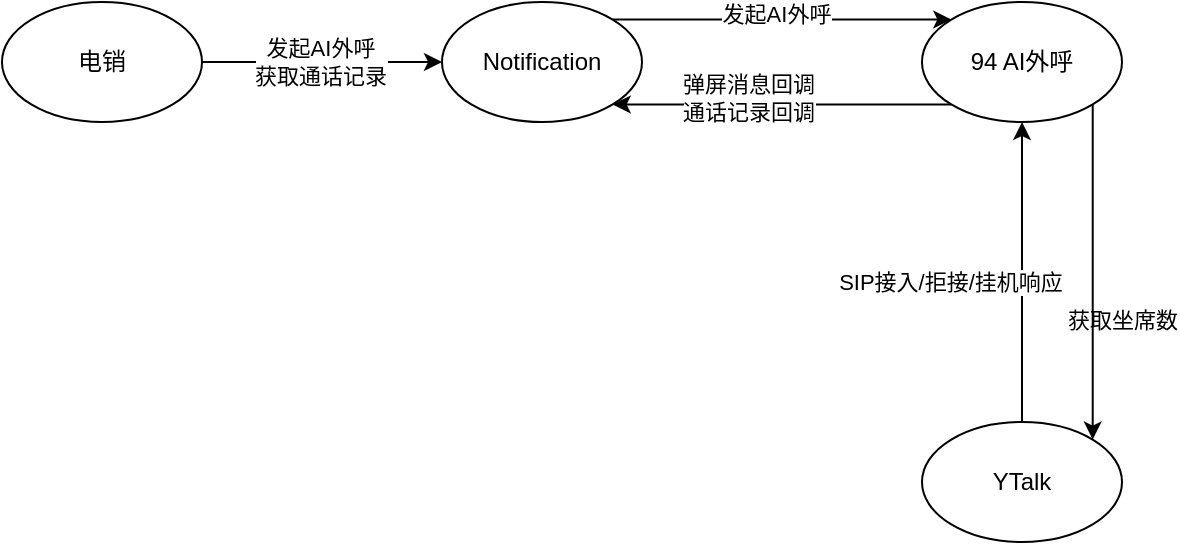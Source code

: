 <mxfile version="21.6.6" type="github" pages="2">
  <diagram id="JUfXOBkVjWRgSmGBqmJC" name="服务依赖关系">
    <mxGraphModel dx="1434" dy="790" grid="1" gridSize="10" guides="1" tooltips="1" connect="1" arrows="1" fold="1" page="1" pageScale="1" pageWidth="827" pageHeight="1169" math="0" shadow="0">
      <root>
        <mxCell id="0" />
        <mxCell id="1" parent="0" />
        <mxCell id="fP1SIuXxyGspSP5brlso-3" style="rounded=0;orthogonalLoop=1;jettySize=auto;html=1;entryX=0;entryY=0.5;entryDx=0;entryDy=0;" edge="1" parent="1" source="fP1SIuXxyGspSP5brlso-1" target="fP1SIuXxyGspSP5brlso-2">
          <mxGeometry relative="1" as="geometry" />
        </mxCell>
        <mxCell id="fP1SIuXxyGspSP5brlso-12" value="发起AI外呼&lt;br&gt;获取通话记录" style="edgeLabel;html=1;align=center;verticalAlign=middle;resizable=0;points=[];" vertex="1" connectable="0" parent="fP1SIuXxyGspSP5brlso-3">
          <mxGeometry x="-0.186" y="3" relative="1" as="geometry">
            <mxPoint x="10" y="3" as="offset" />
          </mxGeometry>
        </mxCell>
        <mxCell id="fP1SIuXxyGspSP5brlso-1" value="电销" style="ellipse;whiteSpace=wrap;html=1;" vertex="1" parent="1">
          <mxGeometry x="140" y="290" width="100" height="60" as="geometry" />
        </mxCell>
        <mxCell id="fP1SIuXxyGspSP5brlso-23" style="edgeStyle=none;rounded=0;orthogonalLoop=1;jettySize=auto;html=1;entryX=0;entryY=0;entryDx=0;entryDy=0;exitX=1;exitY=0;exitDx=0;exitDy=0;" edge="1" parent="1" source="fP1SIuXxyGspSP5brlso-2" target="fP1SIuXxyGspSP5brlso-7">
          <mxGeometry relative="1" as="geometry" />
        </mxCell>
        <mxCell id="fP1SIuXxyGspSP5brlso-24" value="发起AI外呼" style="edgeLabel;html=1;align=center;verticalAlign=middle;resizable=0;points=[];" vertex="1" connectable="0" parent="fP1SIuXxyGspSP5brlso-23">
          <mxGeometry x="-0.035" y="3" relative="1" as="geometry">
            <mxPoint as="offset" />
          </mxGeometry>
        </mxCell>
        <mxCell id="fP1SIuXxyGspSP5brlso-2" value="Notification" style="ellipse;whiteSpace=wrap;html=1;" vertex="1" parent="1">
          <mxGeometry x="360" y="290" width="100" height="60" as="geometry" />
        </mxCell>
        <mxCell id="fP1SIuXxyGspSP5brlso-18" style="edgeStyle=none;rounded=0;orthogonalLoop=1;jettySize=auto;html=1;entryX=0.5;entryY=1;entryDx=0;entryDy=0;" edge="1" parent="1" source="fP1SIuXxyGspSP5brlso-5" target="fP1SIuXxyGspSP5brlso-7">
          <mxGeometry relative="1" as="geometry" />
        </mxCell>
        <mxCell id="fP1SIuXxyGspSP5brlso-21" value="获取坐席数" style="edgeLabel;html=1;align=center;verticalAlign=middle;resizable=0;points=[];" vertex="1" connectable="0" parent="fP1SIuXxyGspSP5brlso-18">
          <mxGeometry x="-0.042" y="1" relative="1" as="geometry">
            <mxPoint x="51" y="21" as="offset" />
          </mxGeometry>
        </mxCell>
        <mxCell id="fP1SIuXxyGspSP5brlso-5" value="YTalk" style="ellipse;whiteSpace=wrap;html=1;" vertex="1" parent="1">
          <mxGeometry x="600" y="500" width="100" height="60" as="geometry" />
        </mxCell>
        <mxCell id="fP1SIuXxyGspSP5brlso-19" style="edgeStyle=none;rounded=0;orthogonalLoop=1;jettySize=auto;html=1;entryX=1;entryY=0;entryDx=0;entryDy=0;exitX=1;exitY=1;exitDx=0;exitDy=0;" edge="1" parent="1" source="fP1SIuXxyGspSP5brlso-7" target="fP1SIuXxyGspSP5brlso-5">
          <mxGeometry relative="1" as="geometry" />
        </mxCell>
        <mxCell id="fP1SIuXxyGspSP5brlso-22" value="SIP接入/拒接/挂机响应" style="edgeLabel;html=1;align=center;verticalAlign=middle;resizable=0;points=[];" vertex="1" connectable="0" parent="fP1SIuXxyGspSP5brlso-19">
          <mxGeometry x="0.296" relative="1" as="geometry">
            <mxPoint x="-72" y="-20" as="offset" />
          </mxGeometry>
        </mxCell>
        <mxCell id="fP1SIuXxyGspSP5brlso-25" style="edgeStyle=none;rounded=0;orthogonalLoop=1;jettySize=auto;html=1;entryX=1;entryY=1;entryDx=0;entryDy=0;exitX=0;exitY=1;exitDx=0;exitDy=0;" edge="1" parent="1" source="fP1SIuXxyGspSP5brlso-7" target="fP1SIuXxyGspSP5brlso-2">
          <mxGeometry relative="1" as="geometry" />
        </mxCell>
        <mxCell id="fP1SIuXxyGspSP5brlso-26" value="弹屏消息回调&lt;br style=&quot;border-color: var(--border-color);&quot;&gt;通话记录回调" style="edgeLabel;html=1;align=center;verticalAlign=middle;resizable=0;points=[];" vertex="1" connectable="0" parent="fP1SIuXxyGspSP5brlso-25">
          <mxGeometry x="0.201" y="-3" relative="1" as="geometry">
            <mxPoint as="offset" />
          </mxGeometry>
        </mxCell>
        <mxCell id="fP1SIuXxyGspSP5brlso-7" value="94 AI外呼" style="ellipse;whiteSpace=wrap;html=1;" vertex="1" parent="1">
          <mxGeometry x="600" y="290" width="100" height="60" as="geometry" />
        </mxCell>
      </root>
    </mxGraphModel>
  </diagram>
  <diagram name="调用链路" id="Lr2nZqK2E54NiZKOLUjm">
    <mxGraphModel dx="1434" dy="790" grid="1" gridSize="10" guides="1" tooltips="1" connect="1" arrows="1" fold="1" page="1" pageScale="1" pageWidth="827" pageHeight="1169" math="0" shadow="0">
      <root>
        <mxCell id="0" />
        <mxCell id="1" parent="0" />
        <mxCell id="_1bM7Vzk3lpORluig_xV-5" value="调用链路" style="swimlane;childLayout=stackLayout;resizeParent=1;resizeParentMax=0;startSize=20;html=1;" vertex="1" parent="1">
          <mxGeometry x="210" y="110" width="1060" height="1320" as="geometry" />
        </mxCell>
        <mxCell id="_1bM7Vzk3lpORluig_xV-10" value="WEB页面" style="swimlane;startSize=20;html=1;fontSize=12;" vertex="1" parent="_1bM7Vzk3lpORluig_xV-5">
          <mxGeometry y="20" width="180" height="1300" as="geometry" />
        </mxCell>
        <mxCell id="_1bM7Vzk3lpORluig_xV-18" value="案件&lt;br&gt;发起人机耦合" style="rounded=0;whiteSpace=wrap;html=1;" vertex="1" parent="_1bM7Vzk3lpORluig_xV-10">
          <mxGeometry x="37.5" y="220" width="105" height="40" as="geometry" />
        </mxCell>
        <mxCell id="_1bM7Vzk3lpORluig_xV-94" value="" style="edgeStyle=orthogonalEdgeStyle;rounded=0;orthogonalLoop=1;jettySize=auto;html=1;" edge="1" parent="_1bM7Vzk3lpORluig_xV-10" source="_1bM7Vzk3lpORluig_xV-89" target="_1bM7Vzk3lpORluig_xV-93">
          <mxGeometry relative="1" as="geometry" />
        </mxCell>
        <mxCell id="_1bM7Vzk3lpORluig_xV-89" value="呼入提示" style="rounded=0;whiteSpace=wrap;html=1;" vertex="1" parent="_1bM7Vzk3lpORluig_xV-10">
          <mxGeometry x="30" y="640" width="120" height="40" as="geometry" />
        </mxCell>
        <mxCell id="_1bM7Vzk3lpORluig_xV-93" value="接起电话" style="rhombus;whiteSpace=wrap;html=1;rounded=0;" vertex="1" parent="_1bM7Vzk3lpORluig_xV-10">
          <mxGeometry x="50" y="720" width="80" height="80" as="geometry" />
        </mxCell>
        <mxCell id="_1bM7Vzk3lpORluig_xV-82" value="" style="endArrow=none;html=1;rounded=0;" edge="1" parent="_1bM7Vzk3lpORluig_xV-10">
          <mxGeometry width="50" height="50" relative="1" as="geometry">
            <mxPoint y="177" as="sourcePoint" />
            <mxPoint x="1060" y="177" as="targetPoint" />
          </mxGeometry>
        </mxCell>
        <mxCell id="_1bM7Vzk3lpORluig_xV-83" value="初始化" style="edgeLabel;html=1;align=center;verticalAlign=middle;resizable=0;points=[];" vertex="1" connectable="0" parent="_1bM7Vzk3lpORluig_xV-82">
          <mxGeometry x="-0.96" relative="1" as="geometry">
            <mxPoint x="-1" y="-17" as="offset" />
          </mxGeometry>
        </mxCell>
        <mxCell id="_1bM7Vzk3lpORluig_xV-96" value="获取AI通话记录" style="rounded=0;whiteSpace=wrap;html=1;" vertex="1" parent="_1bM7Vzk3lpORluig_xV-10">
          <mxGeometry x="30" y="980" width="120" height="40" as="geometry" />
        </mxCell>
        <mxCell id="_1bM7Vzk3lpORluig_xV-118" value="对话结束" style="rounded=0;whiteSpace=wrap;html=1;" vertex="1" parent="_1bM7Vzk3lpORluig_xV-10">
          <mxGeometry x="30" y="1180" width="120" height="40" as="geometry" />
        </mxCell>
        <mxCell id="_1bM7Vzk3lpORluig_xV-130" value="" style="endArrow=none;html=1;rounded=0;" edge="1" parent="_1bM7Vzk3lpORluig_xV-10">
          <mxGeometry width="50" height="50" relative="1" as="geometry">
            <mxPoint y="1100" as="sourcePoint" />
            <mxPoint x="1060" y="1100" as="targetPoint" />
          </mxGeometry>
        </mxCell>
        <mxCell id="_1bM7Vzk3lpORluig_xV-131" value="信息同步" style="edgeLabel;html=1;align=center;verticalAlign=middle;resizable=0;points=[];" vertex="1" connectable="0" parent="_1bM7Vzk3lpORluig_xV-130">
          <mxGeometry x="-0.96" relative="1" as="geometry">
            <mxPoint x="9" y="-10" as="offset" />
          </mxGeometry>
        </mxCell>
        <mxCell id="_1bM7Vzk3lpORluig_xV-132" value="" style="endArrow=none;html=1;rounded=0;" edge="1" parent="_1bM7Vzk3lpORluig_xV-10">
          <mxGeometry width="50" height="50" relative="1" as="geometry">
            <mxPoint y="1300" as="sourcePoint" />
            <mxPoint x="1060" y="1300" as="targetPoint" />
          </mxGeometry>
        </mxCell>
        <mxCell id="_1bM7Vzk3lpORluig_xV-133" value="挂机通知" style="edgeLabel;html=1;align=center;verticalAlign=middle;resizable=0;points=[];" vertex="1" connectable="0" parent="_1bM7Vzk3lpORluig_xV-132">
          <mxGeometry x="-0.96" relative="1" as="geometry">
            <mxPoint x="9" y="-10" as="offset" />
          </mxGeometry>
        </mxCell>
        <mxCell id="_1bM7Vzk3lpORluig_xV-6" value="电销系统" style="swimlane;startSize=20;html=1;fontSize=12;" vertex="1" parent="_1bM7Vzk3lpORluig_xV-5">
          <mxGeometry x="180" y="20" width="160" height="1300" as="geometry" />
        </mxCell>
        <mxCell id="_1bM7Vzk3lpORluig_xV-21" value="案件&lt;br&gt;发起人机耦合" style="rounded=0;whiteSpace=wrap;html=1;" vertex="1" parent="_1bM7Vzk3lpORluig_xV-6">
          <mxGeometry x="20" y="220" width="120" height="40" as="geometry" />
        </mxCell>
        <mxCell id="FJZdkM9a9OmlcEGiRWCL-1" value="通话记录" style="rounded=0;whiteSpace=wrap;html=1;" vertex="1" parent="_1bM7Vzk3lpORluig_xV-6">
          <mxGeometry x="37.5" y="980" width="85" height="40" as="geometry" />
        </mxCell>
        <mxCell id="_1bM7Vzk3lpORluig_xV-7" value="Notification" style="swimlane;startSize=20;html=1;fontSize=12;" vertex="1" parent="_1bM7Vzk3lpORluig_xV-5">
          <mxGeometry x="340" y="20" width="150" height="1300" as="geometry" />
        </mxCell>
        <mxCell id="_1bM7Vzk3lpORluig_xV-23" value="发起94 AI外呼" style="rounded=0;whiteSpace=wrap;html=1;" vertex="1" parent="_1bM7Vzk3lpORluig_xV-7">
          <mxGeometry x="20" y="220" width="90" height="40" as="geometry" />
        </mxCell>
        <mxCell id="_1bM7Vzk3lpORluig_xV-128" value="" style="endArrow=none;html=1;rounded=0;" edge="1" parent="_1bM7Vzk3lpORluig_xV-7">
          <mxGeometry width="50" height="50" relative="1" as="geometry">
            <mxPoint x="-340" y="900" as="sourcePoint" />
            <mxPoint x="720" y="900" as="targetPoint" />
          </mxGeometry>
        </mxCell>
        <mxCell id="_1bM7Vzk3lpORluig_xV-129" value="AI外呼接入" style="edgeLabel;html=1;align=center;verticalAlign=middle;resizable=0;points=[];" vertex="1" connectable="0" parent="_1bM7Vzk3lpORluig_xV-128">
          <mxGeometry x="-0.96" relative="1" as="geometry">
            <mxPoint x="9" y="-10" as="offset" />
          </mxGeometry>
        </mxCell>
        <mxCell id="_1bM7Vzk3lpORluig_xV-87" value="AI外呼回传信息" style="rounded=0;whiteSpace=wrap;html=1;" vertex="1" parent="_1bM7Vzk3lpORluig_xV-7">
          <mxGeometry x="26.25" y="980" width="97.5" height="40" as="geometry" />
        </mxCell>
        <mxCell id="_1bM7Vzk3lpORluig_xV-9" value="YTalk" style="swimlane;startSize=20;html=1;fontSize=12;" vertex="1" parent="_1bM7Vzk3lpORluig_xV-5">
          <mxGeometry x="490" y="20" width="170" height="1300" as="geometry" />
        </mxCell>
        <mxCell id="_1bM7Vzk3lpORluig_xV-104" value="" style="edgeStyle=orthogonalEdgeStyle;rounded=0;orthogonalLoop=1;jettySize=auto;html=1;" edge="1" parent="_1bM7Vzk3lpORluig_xV-9" source="_1bM7Vzk3lpORluig_xV-44" target="_1bM7Vzk3lpORluig_xV-103">
          <mxGeometry relative="1" as="geometry" />
        </mxCell>
        <mxCell id="_1bM7Vzk3lpORluig_xV-44" value="SIP接入处理" style="rounded=0;whiteSpace=wrap;html=1;" vertex="1" parent="_1bM7Vzk3lpORluig_xV-9">
          <mxGeometry x="37.5" y="550" width="95" height="40" as="geometry" />
        </mxCell>
        <mxCell id="_1bM7Vzk3lpORluig_xV-80" value="空闲坐席数&lt;br&gt;在线坐席数" style="rounded=0;whiteSpace=wrap;html=1;" vertex="1" parent="_1bM7Vzk3lpORluig_xV-9">
          <mxGeometry x="40" y="80" width="90" height="40" as="geometry" />
        </mxCell>
        <mxCell id="_1bM7Vzk3lpORluig_xV-103" value="是否&lt;br&gt;有空闲坐席" style="rhombus;whiteSpace=wrap;html=1;rounded=0;" vertex="1" parent="_1bM7Vzk3lpORluig_xV-9">
          <mxGeometry x="45" y="630" width="80" height="60" as="geometry" />
        </mxCell>
        <mxCell id="_1bM7Vzk3lpORluig_xV-121" value="SIP接入响应" style="rounded=0;whiteSpace=wrap;html=1;" vertex="1" parent="_1bM7Vzk3lpORluig_xV-9">
          <mxGeometry x="35" y="830" width="95" height="40" as="geometry" />
        </mxCell>
        <mxCell id="_1bM7Vzk3lpORluig_xV-124" value="SIP挂机响应" style="rounded=0;whiteSpace=wrap;html=1;" vertex="1" parent="_1bM7Vzk3lpORluig_xV-9">
          <mxGeometry x="37.5" y="1180" width="95" height="40" as="geometry" />
        </mxCell>
        <mxCell id="_1bM7Vzk3lpORluig_xV-140" value="SIP拒接响应" style="rounded=0;whiteSpace=wrap;html=1;" vertex="1" parent="_1bM7Vzk3lpORluig_xV-9">
          <mxGeometry x="37.5" y="740" width="95" height="40" as="geometry" />
        </mxCell>
        <mxCell id="_1bM7Vzk3lpORluig_xV-106" style="edgeStyle=orthogonalEdgeStyle;rounded=0;orthogonalLoop=1;jettySize=auto;html=1;entryX=0.5;entryY=0;entryDx=0;entryDy=0;" edge="1" parent="_1bM7Vzk3lpORluig_xV-9" source="_1bM7Vzk3lpORluig_xV-103" target="_1bM7Vzk3lpORluig_xV-140">
          <mxGeometry relative="1" as="geometry">
            <mxPoint x="85" y="740" as="targetPoint" />
          </mxGeometry>
        </mxCell>
        <mxCell id="_1bM7Vzk3lpORluig_xV-109" value="否" style="edgeLabel;html=1;align=center;verticalAlign=middle;resizable=0;points=[];" vertex="1" connectable="0" parent="_1bM7Vzk3lpORluig_xV-106">
          <mxGeometry x="-0.289" y="-1" relative="1" as="geometry">
            <mxPoint as="offset" />
          </mxGeometry>
        </mxCell>
        <mxCell id="_1bM7Vzk3lpORluig_xV-22" style="edgeStyle=orthogonalEdgeStyle;rounded=0;orthogonalLoop=1;jettySize=auto;html=1;exitX=1;exitY=0.5;exitDx=0;exitDy=0;entryX=0;entryY=0.5;entryDx=0;entryDy=0;" edge="1" parent="_1bM7Vzk3lpORluig_xV-5" source="_1bM7Vzk3lpORluig_xV-18" target="_1bM7Vzk3lpORluig_xV-21">
          <mxGeometry relative="1" as="geometry" />
        </mxCell>
        <mxCell id="_1bM7Vzk3lpORluig_xV-24" style="edgeStyle=orthogonalEdgeStyle;rounded=0;orthogonalLoop=1;jettySize=auto;html=1;exitX=1;exitY=0.5;exitDx=0;exitDy=0;entryX=0;entryY=0.5;entryDx=0;entryDy=0;" edge="1" parent="_1bM7Vzk3lpORluig_xV-5" source="_1bM7Vzk3lpORluig_xV-21" target="_1bM7Vzk3lpORluig_xV-23">
          <mxGeometry relative="1" as="geometry" />
        </mxCell>
        <mxCell id="_1bM7Vzk3lpORluig_xV-26" style="edgeStyle=orthogonalEdgeStyle;rounded=0;orthogonalLoop=1;jettySize=auto;html=1;exitX=1;exitY=0.5;exitDx=0;exitDy=0;entryX=0;entryY=0.5;entryDx=0;entryDy=0;" edge="1" parent="_1bM7Vzk3lpORluig_xV-5" source="_1bM7Vzk3lpORluig_xV-23" target="_1bM7Vzk3lpORluig_xV-25">
          <mxGeometry relative="1" as="geometry" />
        </mxCell>
        <mxCell id="_1bM7Vzk3lpORluig_xV-27" value="API导入号码" style="edgeLabel;html=1;align=center;verticalAlign=middle;resizable=0;points=[];" vertex="1" connectable="0" parent="_1bM7Vzk3lpORluig_xV-26">
          <mxGeometry x="-0.032" y="-3" relative="1" as="geometry">
            <mxPoint y="-3" as="offset" />
          </mxGeometry>
        </mxCell>
        <mxCell id="_1bM7Vzk3lpORluig_xV-45" style="edgeStyle=orthogonalEdgeStyle;rounded=0;orthogonalLoop=1;jettySize=auto;html=1;entryX=1;entryY=0.5;entryDx=0;entryDy=0;exitX=0;exitY=0.5;exitDx=0;exitDy=0;" edge="1" parent="_1bM7Vzk3lpORluig_xV-5" source="_1bM7Vzk3lpORluig_xV-113" target="_1bM7Vzk3lpORluig_xV-44">
          <mxGeometry relative="1" as="geometry">
            <mxPoint x="730" y="590" as="sourcePoint" />
          </mxGeometry>
        </mxCell>
        <mxCell id="_1bM7Vzk3lpORluig_xV-81" style="edgeStyle=orthogonalEdgeStyle;rounded=0;orthogonalLoop=1;jettySize=auto;html=1;entryX=1;entryY=0.5;entryDx=0;entryDy=0;" edge="1" parent="_1bM7Vzk3lpORluig_xV-5" source="_1bM7Vzk3lpORluig_xV-47" target="_1bM7Vzk3lpORluig_xV-80">
          <mxGeometry relative="1" as="geometry" />
        </mxCell>
        <mxCell id="_1bM7Vzk3lpORluig_xV-107" style="edgeStyle=orthogonalEdgeStyle;rounded=0;orthogonalLoop=1;jettySize=auto;html=1;entryX=1;entryY=0.5;entryDx=0;entryDy=0;" edge="1" parent="_1bM7Vzk3lpORluig_xV-5" source="_1bM7Vzk3lpORluig_xV-103" target="_1bM7Vzk3lpORluig_xV-89">
          <mxGeometry relative="1" as="geometry" />
        </mxCell>
        <mxCell id="_1bM7Vzk3lpORluig_xV-108" value="是" style="edgeLabel;html=1;align=center;verticalAlign=middle;resizable=0;points=[];" vertex="1" connectable="0" parent="_1bM7Vzk3lpORluig_xV-107">
          <mxGeometry x="-0.548" y="-1" relative="1" as="geometry">
            <mxPoint as="offset" />
          </mxGeometry>
        </mxCell>
        <mxCell id="_1bM7Vzk3lpORluig_xV-88" style="edgeStyle=orthogonalEdgeStyle;rounded=0;orthogonalLoop=1;jettySize=auto;html=1;entryX=1;entryY=0.5;entryDx=0;entryDy=0;exitX=0;exitY=0.5;exitDx=0;exitDy=0;" edge="1" parent="_1bM7Vzk3lpORluig_xV-5" source="_1bM7Vzk3lpORluig_xV-111" target="_1bM7Vzk3lpORluig_xV-87">
          <mxGeometry relative="1" as="geometry">
            <mxPoint x="740" y="1020" as="sourcePoint" />
          </mxGeometry>
        </mxCell>
        <mxCell id="_1bM7Vzk3lpORluig_xV-99" value="消息" style="edgeLabel;html=1;align=center;verticalAlign=middle;resizable=0;points=[];" vertex="1" connectable="0" parent="_1bM7Vzk3lpORluig_xV-88">
          <mxGeometry x="0.377" relative="1" as="geometry">
            <mxPoint as="offset" />
          </mxGeometry>
        </mxCell>
        <mxCell id="_1bM7Vzk3lpORluig_xV-116" style="edgeStyle=orthogonalEdgeStyle;rounded=0;orthogonalLoop=1;jettySize=auto;html=1;entryX=0;entryY=0.5;entryDx=0;entryDy=0;" edge="1" parent="_1bM7Vzk3lpORluig_xV-5" source="_1bM7Vzk3lpORluig_xV-93" target="_1bM7Vzk3lpORluig_xV-140">
          <mxGeometry relative="1" as="geometry">
            <mxPoint x="520" y="780" as="targetPoint" />
          </mxGeometry>
        </mxCell>
        <mxCell id="_1bM7Vzk3lpORluig_xV-142" value="否" style="edgeLabel;html=1;align=center;verticalAlign=middle;resizable=0;points=[];" vertex="1" connectable="0" parent="_1bM7Vzk3lpORluig_xV-116">
          <mxGeometry x="-0.884" relative="1" as="geometry">
            <mxPoint as="offset" />
          </mxGeometry>
        </mxCell>
        <mxCell id="_1bM7Vzk3lpORluig_xV-120" style="edgeStyle=orthogonalEdgeStyle;rounded=0;orthogonalLoop=1;jettySize=auto;html=1;entryX=0;entryY=0.5;entryDx=0;entryDy=0;exitX=0.5;exitY=1;exitDx=0;exitDy=0;" edge="1" parent="_1bM7Vzk3lpORluig_xV-5" source="_1bM7Vzk3lpORluig_xV-93" target="_1bM7Vzk3lpORluig_xV-121">
          <mxGeometry relative="1" as="geometry">
            <mxPoint x="530" y="860" as="targetPoint" />
          </mxGeometry>
        </mxCell>
        <mxCell id="_1bM7Vzk3lpORluig_xV-143" value="是" style="edgeLabel;html=1;align=center;verticalAlign=middle;resizable=0;points=[];" vertex="1" connectable="0" parent="_1bM7Vzk3lpORluig_xV-120">
          <mxGeometry x="-0.923" relative="1" as="geometry">
            <mxPoint as="offset" />
          </mxGeometry>
        </mxCell>
        <mxCell id="_1bM7Vzk3lpORluig_xV-125" style="edgeStyle=orthogonalEdgeStyle;rounded=0;orthogonalLoop=1;jettySize=auto;html=1;entryX=0;entryY=0.5;entryDx=0;entryDy=0;entryPerimeter=0;" edge="1" parent="_1bM7Vzk3lpORluig_xV-5" source="_1bM7Vzk3lpORluig_xV-124" target="_1bM7Vzk3lpORluig_xV-127">
          <mxGeometry relative="1" as="geometry" />
        </mxCell>
        <mxCell id="_1bM7Vzk3lpORluig_xV-126" style="edgeStyle=orthogonalEdgeStyle;rounded=0;orthogonalLoop=1;jettySize=auto;html=1;" edge="1" parent="_1bM7Vzk3lpORluig_xV-5" source="_1bM7Vzk3lpORluig_xV-118" target="_1bM7Vzk3lpORluig_xV-124">
          <mxGeometry relative="1" as="geometry" />
        </mxCell>
        <mxCell id="_1bM7Vzk3lpORluig_xV-122" style="edgeStyle=orthogonalEdgeStyle;rounded=0;orthogonalLoop=1;jettySize=auto;html=1;" edge="1" parent="_1bM7Vzk3lpORluig_xV-5" source="_1bM7Vzk3lpORluig_xV-121" target="_1bM7Vzk3lpORluig_xV-123">
          <mxGeometry relative="1" as="geometry">
            <mxPoint x="700" y="870" as="targetPoint" />
          </mxGeometry>
        </mxCell>
        <mxCell id="_1bM7Vzk3lpORluig_xV-8" value="94系统" style="swimlane;startSize=20;html=1;fontSize=12;" vertex="1" parent="_1bM7Vzk3lpORluig_xV-5">
          <mxGeometry x="660" y="20" width="400" height="1300" as="geometry" />
        </mxCell>
        <mxCell id="_1bM7Vzk3lpORluig_xV-29" value="" style="edgeStyle=orthogonalEdgeStyle;rounded=0;orthogonalLoop=1;jettySize=auto;html=1;" edge="1" parent="_1bM7Vzk3lpORluig_xV-8" source="_1bM7Vzk3lpORluig_xV-25" target="_1bM7Vzk3lpORluig_xV-28">
          <mxGeometry relative="1" as="geometry" />
        </mxCell>
        <mxCell id="_1bM7Vzk3lpORluig_xV-25" value="启动AI外呼任务" style="rounded=0;whiteSpace=wrap;html=1;" vertex="1" parent="_1bM7Vzk3lpORluig_xV-8">
          <mxGeometry x="30" y="220" width="90" height="40" as="geometry" />
        </mxCell>
        <mxCell id="_1bM7Vzk3lpORluig_xV-31" style="edgeStyle=orthogonalEdgeStyle;rounded=0;orthogonalLoop=1;jettySize=auto;html=1;entryX=0.5;entryY=0;entryDx=0;entryDy=0;" edge="1" parent="_1bM7Vzk3lpORluig_xV-8" source="_1bM7Vzk3lpORluig_xV-28" target="_1bM7Vzk3lpORluig_xV-105">
          <mxGeometry relative="1" as="geometry">
            <mxPoint x="190" y="350" as="targetPoint" />
          </mxGeometry>
        </mxCell>
        <mxCell id="_1bM7Vzk3lpORluig_xV-32" value="否" style="edgeLabel;html=1;align=center;verticalAlign=middle;resizable=0;points=[];" vertex="1" connectable="0" parent="_1bM7Vzk3lpORluig_xV-31">
          <mxGeometry x="-0.289" y="-1" relative="1" as="geometry">
            <mxPoint as="offset" />
          </mxGeometry>
        </mxCell>
        <mxCell id="_1bM7Vzk3lpORluig_xV-36" style="edgeStyle=orthogonalEdgeStyle;rounded=0;orthogonalLoop=1;jettySize=auto;html=1;" edge="1" parent="_1bM7Vzk3lpORluig_xV-8" source="_1bM7Vzk3lpORluig_xV-28" target="_1bM7Vzk3lpORluig_xV-35">
          <mxGeometry relative="1" as="geometry" />
        </mxCell>
        <mxCell id="_1bM7Vzk3lpORluig_xV-42" value="是" style="edgeLabel;html=1;align=center;verticalAlign=middle;resizable=0;points=[];" vertex="1" connectable="0" parent="_1bM7Vzk3lpORluig_xV-36">
          <mxGeometry x="-0.2" y="-1" relative="1" as="geometry">
            <mxPoint as="offset" />
          </mxGeometry>
        </mxCell>
        <mxCell id="_1bM7Vzk3lpORluig_xV-28" value="是否转人工" style="rhombus;whiteSpace=wrap;html=1;rounded=0;" vertex="1" parent="_1bM7Vzk3lpORluig_xV-8">
          <mxGeometry x="35" y="320" width="80" height="60" as="geometry" />
        </mxCell>
        <mxCell id="_1bM7Vzk3lpORluig_xV-30" value="结束" style="strokeWidth=2;html=1;shape=mxgraph.flowchart.terminator;whiteSpace=wrap;" vertex="1" parent="_1bM7Vzk3lpORluig_xV-8">
          <mxGeometry x="321" y="747.5" width="50" height="25" as="geometry" />
        </mxCell>
        <mxCell id="_1bM7Vzk3lpORluig_xV-35" value="是否AICC" style="rhombus;whiteSpace=wrap;html=1;rounded=0;" vertex="1" parent="_1bM7Vzk3lpORluig_xV-8">
          <mxGeometry x="35" y="440" width="80" height="60" as="geometry" />
        </mxCell>
        <mxCell id="_1bM7Vzk3lpORluig_xV-47" value="计算任务并发数量" style="rounded=0;whiteSpace=wrap;html=1;" vertex="1" parent="_1bM7Vzk3lpORluig_xV-8">
          <mxGeometry x="95" y="80" width="115" height="40" as="geometry" />
        </mxCell>
        <mxCell id="_1bM7Vzk3lpORluig_xV-110" style="edgeStyle=orthogonalEdgeStyle;rounded=0;orthogonalLoop=1;jettySize=auto;html=1;entryX=0;entryY=0.5;entryDx=0;entryDy=0;entryPerimeter=0;" edge="1" parent="_1bM7Vzk3lpORluig_xV-8" source="_1bM7Vzk3lpORluig_xV-105" target="_1bM7Vzk3lpORluig_xV-30">
          <mxGeometry relative="1" as="geometry" />
        </mxCell>
        <mxCell id="_1bM7Vzk3lpORluig_xV-105" value="AI完成对话" style="rounded=0;whiteSpace=wrap;html=1;" vertex="1" parent="_1bM7Vzk3lpORluig_xV-8">
          <mxGeometry x="180" y="740" width="90" height="40" as="geometry" />
        </mxCell>
        <mxCell id="_1bM7Vzk3lpORluig_xV-111" value="来电弹屏回调" style="rounded=0;whiteSpace=wrap;html=1;" vertex="1" parent="_1bM7Vzk3lpORluig_xV-8">
          <mxGeometry x="30" y="980" width="90" height="40" as="geometry" />
        </mxCell>
        <mxCell id="_1bM7Vzk3lpORluig_xV-114" value="" style="edgeStyle=orthogonalEdgeStyle;rounded=0;orthogonalLoop=1;jettySize=auto;html=1;" edge="1" parent="_1bM7Vzk3lpORluig_xV-8" source="_1bM7Vzk3lpORluig_xV-35" target="_1bM7Vzk3lpORluig_xV-113">
          <mxGeometry relative="1" as="geometry">
            <mxPoint x="945" y="640" as="sourcePoint" />
            <mxPoint x="945" y="990" as="targetPoint" />
          </mxGeometry>
        </mxCell>
        <mxCell id="_1bM7Vzk3lpORluig_xV-144" value="是" style="edgeLabel;html=1;align=center;verticalAlign=middle;resizable=0;points=[];" vertex="1" connectable="0" parent="_1bM7Vzk3lpORluig_xV-114">
          <mxGeometry x="-0.12" y="-1" relative="1" as="geometry">
            <mxPoint as="offset" />
          </mxGeometry>
        </mxCell>
        <mxCell id="_1bM7Vzk3lpORluig_xV-113" value="发起SIP转接" style="rounded=0;whiteSpace=wrap;html=1;" vertex="1" parent="_1bM7Vzk3lpORluig_xV-8">
          <mxGeometry x="30" y="550" width="90" height="40" as="geometry" />
        </mxCell>
        <mxCell id="_1bM7Vzk3lpORluig_xV-123" value="更新转人工状态" style="rounded=0;whiteSpace=wrap;html=1;" vertex="1" parent="_1bM7Vzk3lpORluig_xV-8">
          <mxGeometry x="30" y="830" width="95" height="40" as="geometry" />
        </mxCell>
        <mxCell id="_1bM7Vzk3lpORluig_xV-127" value="更新转人工状态" style="rounded=0;whiteSpace=wrap;html=1;" vertex="1" parent="_1bM7Vzk3lpORluig_xV-8">
          <mxGeometry x="25" y="1180" width="95" height="40" as="geometry" />
        </mxCell>
        <mxCell id="_1bM7Vzk3lpORluig_xV-139" style="edgeStyle=orthogonalEdgeStyle;rounded=0;orthogonalLoop=1;jettySize=auto;html=1;entryX=0;entryY=0.5;entryDx=0;entryDy=0;" edge="1" parent="_1bM7Vzk3lpORluig_xV-8" source="_1bM7Vzk3lpORluig_xV-136" target="_1bM7Vzk3lpORluig_xV-105">
          <mxGeometry relative="1" as="geometry" />
        </mxCell>
        <mxCell id="_1bM7Vzk3lpORluig_xV-136" value="更新转人工状态" style="rounded=0;whiteSpace=wrap;html=1;" vertex="1" parent="_1bM7Vzk3lpORluig_xV-8">
          <mxGeometry x="30" y="740" width="95" height="40" as="geometry" />
        </mxCell>
        <mxCell id="_1bM7Vzk3lpORluig_xV-141" style="edgeStyle=orthogonalEdgeStyle;rounded=0;orthogonalLoop=1;jettySize=auto;html=1;entryX=0;entryY=0.5;entryDx=0;entryDy=0;" edge="1" parent="_1bM7Vzk3lpORluig_xV-5" source="_1bM7Vzk3lpORluig_xV-140" target="_1bM7Vzk3lpORluig_xV-136">
          <mxGeometry relative="1" as="geometry" />
        </mxCell>
        <mxCell id="FJZdkM9a9OmlcEGiRWCL-2" style="edgeStyle=none;rounded=0;orthogonalLoop=1;jettySize=auto;html=1;entryX=0;entryY=0.5;entryDx=0;entryDy=0;" edge="1" parent="_1bM7Vzk3lpORluig_xV-5" source="_1bM7Vzk3lpORluig_xV-96" target="FJZdkM9a9OmlcEGiRWCL-1">
          <mxGeometry relative="1" as="geometry" />
        </mxCell>
        <mxCell id="FJZdkM9a9OmlcEGiRWCL-3" style="edgeStyle=none;rounded=0;orthogonalLoop=1;jettySize=auto;html=1;entryX=0;entryY=0.5;entryDx=0;entryDy=0;" edge="1" parent="_1bM7Vzk3lpORluig_xV-5" source="FJZdkM9a9OmlcEGiRWCL-1" target="_1bM7Vzk3lpORluig_xV-87">
          <mxGeometry relative="1" as="geometry" />
        </mxCell>
        <mxCell id="_1bM7Vzk3lpORluig_xV-20" style="edgeStyle=orthogonalEdgeStyle;rounded=0;orthogonalLoop=1;jettySize=auto;html=1;entryX=0;entryY=0.5;entryDx=0;entryDy=0;" edge="1" parent="1" source="_1bM7Vzk3lpORluig_xV-19" target="_1bM7Vzk3lpORluig_xV-18">
          <mxGeometry relative="1" as="geometry">
            <mxPoint x="230" y="360" as="targetPoint" />
          </mxGeometry>
        </mxCell>
        <mxCell id="_1bM7Vzk3lpORluig_xV-19" value="坐席" style="shape=umlActor;verticalLabelPosition=bottom;verticalAlign=top;html=1;outlineConnect=0;" vertex="1" parent="1">
          <mxGeometry x="110" y="340" width="30" height="60" as="geometry" />
        </mxCell>
        <mxCell id="_1bM7Vzk3lpORluig_xV-95" style="edgeStyle=orthogonalEdgeStyle;rounded=0;orthogonalLoop=1;jettySize=auto;html=1;entryX=0;entryY=0.5;entryDx=0;entryDy=0;" edge="1" parent="1" source="_1bM7Vzk3lpORluig_xV-92" target="_1bM7Vzk3lpORluig_xV-93">
          <mxGeometry relative="1" as="geometry" />
        </mxCell>
        <mxCell id="_1bM7Vzk3lpORluig_xV-92" value="坐席" style="shape=umlActor;verticalLabelPosition=bottom;verticalAlign=top;html=1;outlineConnect=0;" vertex="1" parent="1">
          <mxGeometry x="120" y="860" width="30" height="60" as="geometry" />
        </mxCell>
        <mxCell id="_1bM7Vzk3lpORluig_xV-135" style="edgeStyle=orthogonalEdgeStyle;rounded=0;orthogonalLoop=1;jettySize=auto;html=1;entryX=0;entryY=0.5;entryDx=0;entryDy=0;" edge="1" parent="1" source="_1bM7Vzk3lpORluig_xV-134" target="_1bM7Vzk3lpORluig_xV-118">
          <mxGeometry relative="1" as="geometry" />
        </mxCell>
        <mxCell id="_1bM7Vzk3lpORluig_xV-134" value="坐席" style="shape=umlActor;verticalLabelPosition=bottom;verticalAlign=top;html=1;outlineConnect=0;" vertex="1" parent="1">
          <mxGeometry x="130" y="1300" width="30" height="60" as="geometry" />
        </mxCell>
      </root>
    </mxGraphModel>
  </diagram>
</mxfile>
